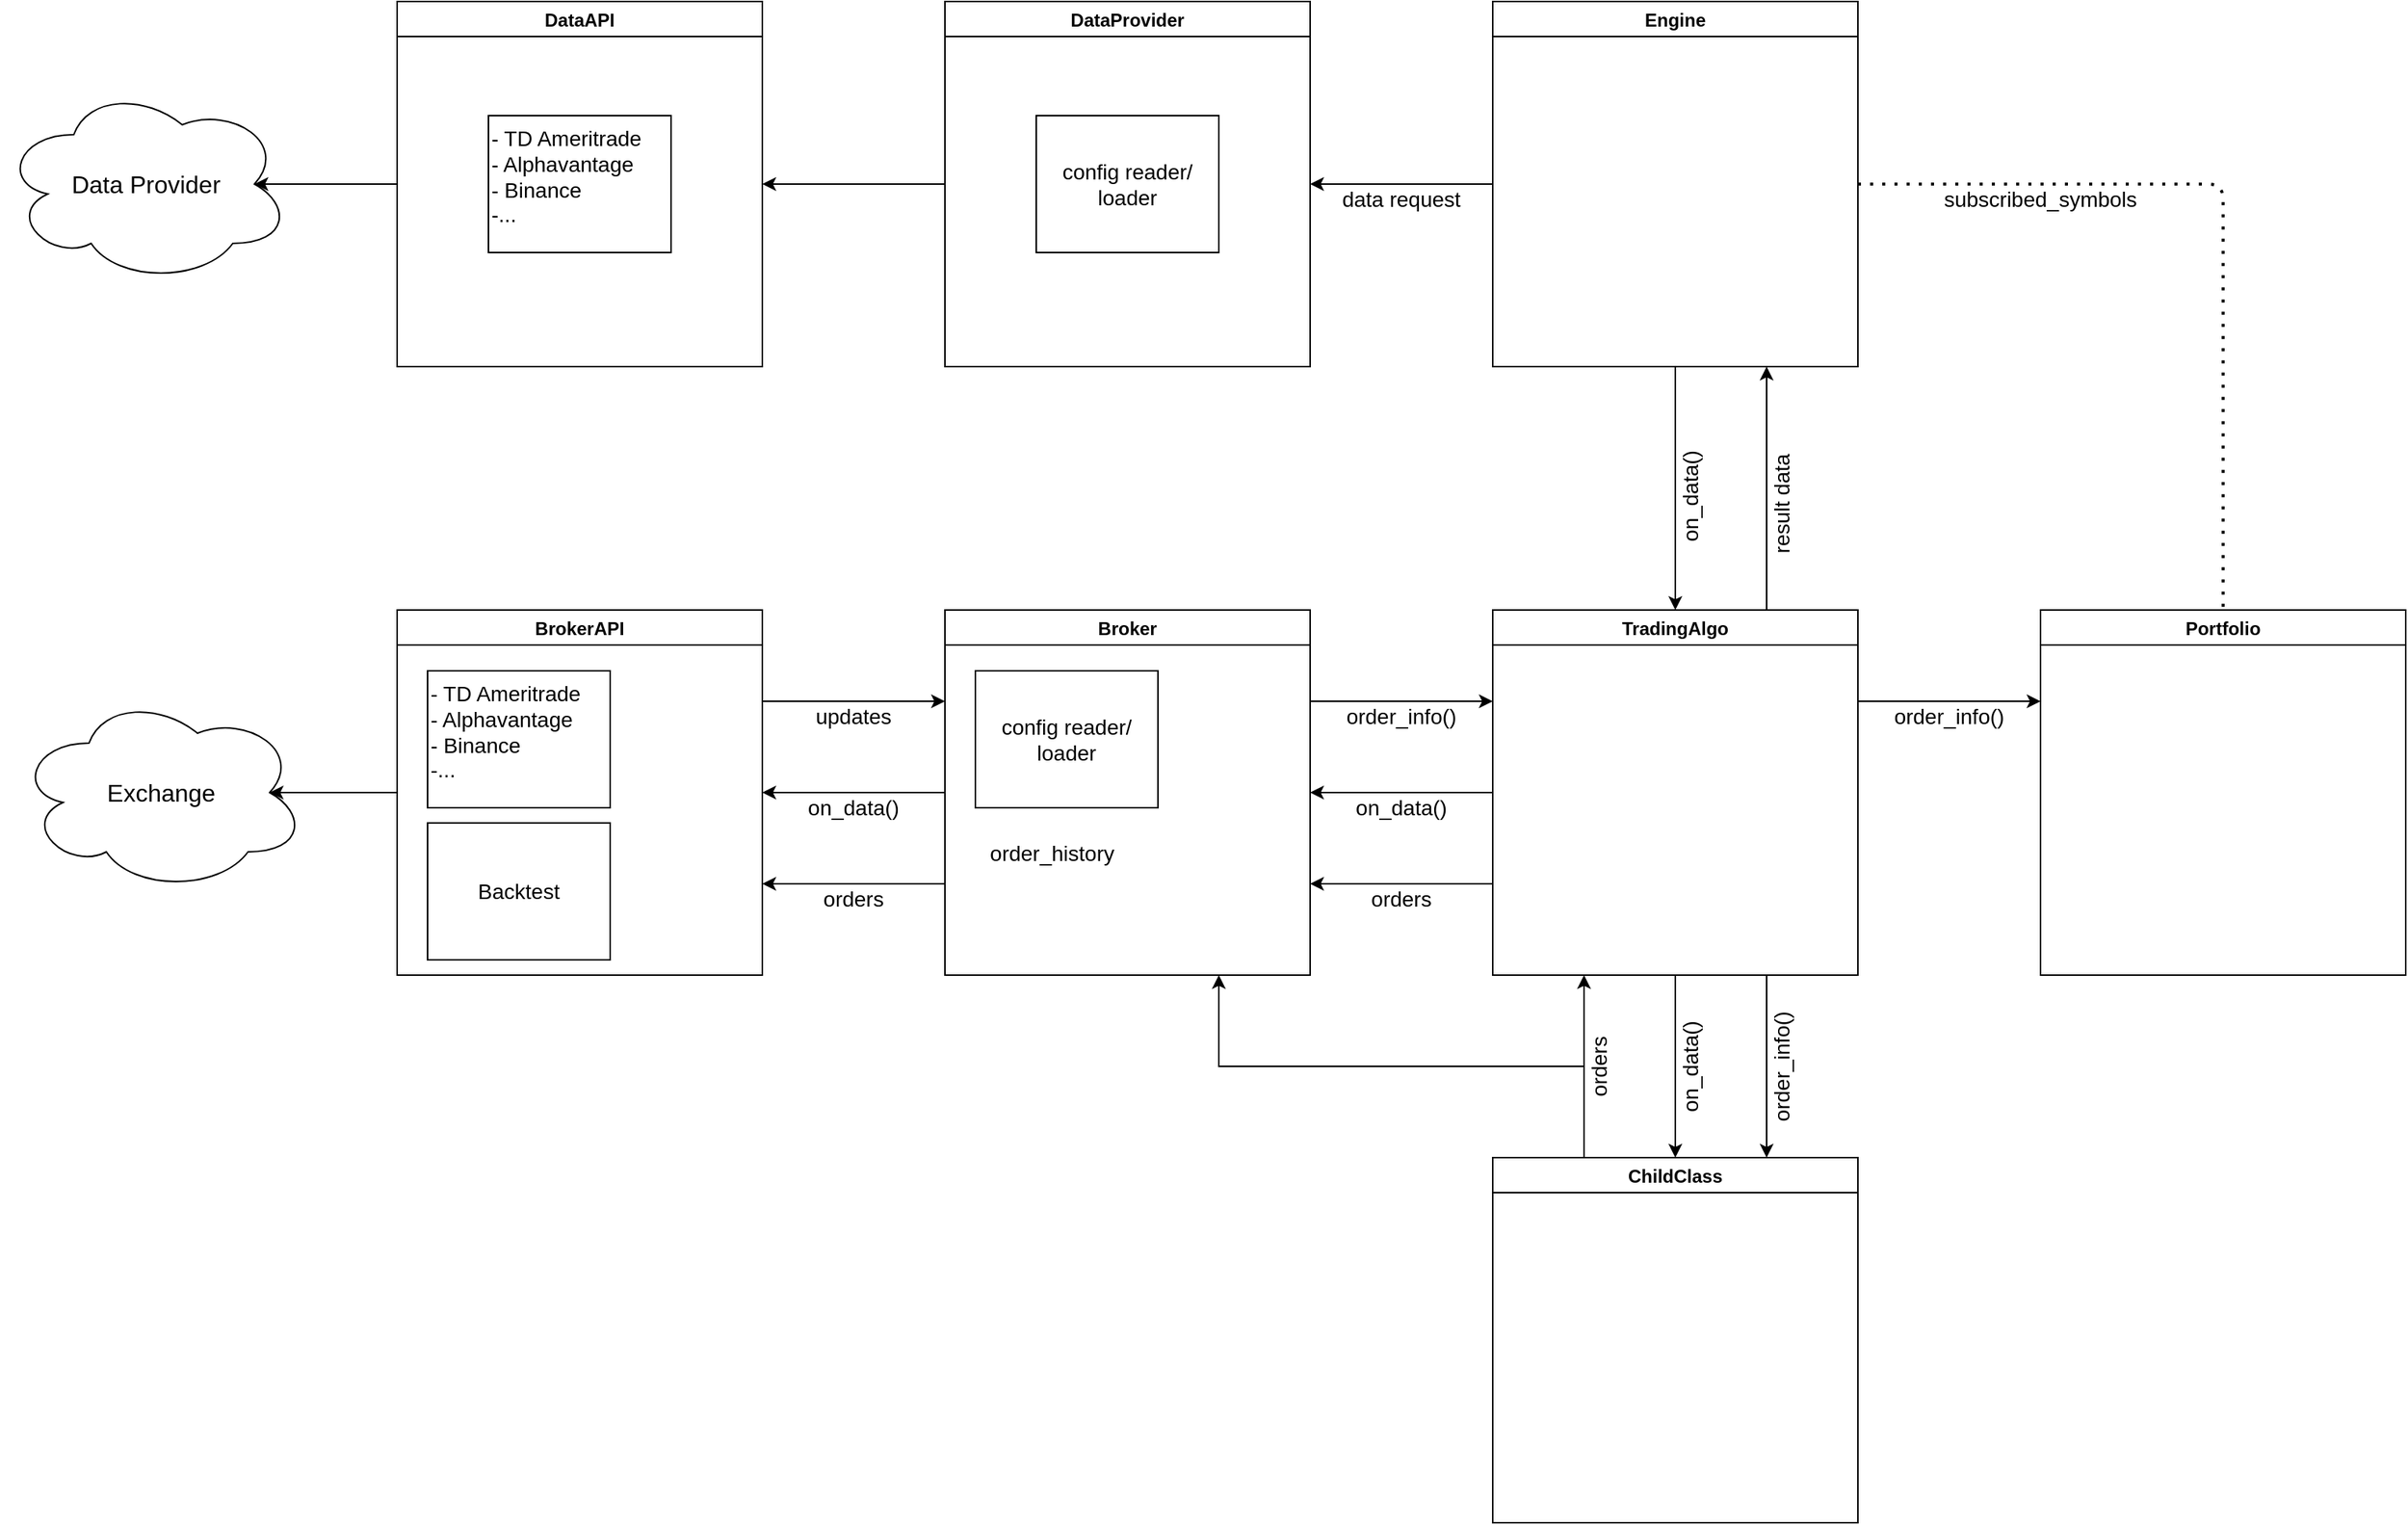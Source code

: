 <mxfile version="14.1.9" type="device"><diagram id="prtHgNgQTEPvFCAcTncT" name="Page-1"><mxGraphModel dx="1673" dy="936" grid="1" gridSize="10" guides="1" tooltips="1" connect="1" arrows="1" fold="1" page="0" pageScale="1" pageWidth="827" pageHeight="1169" math="0" shadow="0"><root><mxCell id="0"/><mxCell id="1" parent="0"/><mxCell id="L98sujV47VFuHQipVB1r-14" style="edgeStyle=orthogonalEdgeStyle;rounded=0;orthogonalLoop=1;jettySize=auto;html=1;entryX=0.5;entryY=0;entryDx=0;entryDy=0;" edge="1" parent="1" source="L98sujV47VFuHQipVB1r-3" target="L98sujV47VFuHQipVB1r-13"><mxGeometry relative="1" as="geometry"/></mxCell><mxCell id="L98sujV47VFuHQipVB1r-20" style="edgeStyle=orthogonalEdgeStyle;rounded=0;orthogonalLoop=1;jettySize=auto;html=1;exitX=0;exitY=0.5;exitDx=0;exitDy=0;entryX=1;entryY=0.5;entryDx=0;entryDy=0;" edge="1" parent="1" source="L98sujV47VFuHQipVB1r-3" target="L98sujV47VFuHQipVB1r-16"><mxGeometry relative="1" as="geometry"/></mxCell><mxCell id="L98sujV47VFuHQipVB1r-23" style="edgeStyle=orthogonalEdgeStyle;rounded=0;orthogonalLoop=1;jettySize=auto;html=1;exitX=0;exitY=0.75;exitDx=0;exitDy=0;entryX=1;entryY=0.75;entryDx=0;entryDy=0;" edge="1" parent="1" source="L98sujV47VFuHQipVB1r-3" target="L98sujV47VFuHQipVB1r-16"><mxGeometry relative="1" as="geometry"/></mxCell><mxCell id="L98sujV47VFuHQipVB1r-30" style="edgeStyle=orthogonalEdgeStyle;rounded=0;orthogonalLoop=1;jettySize=auto;html=1;exitX=1;exitY=0.25;exitDx=0;exitDy=0;entryX=0;entryY=0.25;entryDx=0;entryDy=0;" edge="1" parent="1" source="L98sujV47VFuHQipVB1r-3" target="L98sujV47VFuHQipVB1r-27"><mxGeometry relative="1" as="geometry"/></mxCell><mxCell id="L98sujV47VFuHQipVB1r-75" style="edgeStyle=orthogonalEdgeStyle;rounded=0;orthogonalLoop=1;jettySize=auto;html=1;exitX=0.75;exitY=1;exitDx=0;exitDy=0;entryX=0.75;entryY=0;entryDx=0;entryDy=0;" edge="1" parent="1" source="L98sujV47VFuHQipVB1r-3" target="L98sujV47VFuHQipVB1r-13"><mxGeometry relative="1" as="geometry"/></mxCell><mxCell id="L98sujV47VFuHQipVB1r-98" style="edgeStyle=orthogonalEdgeStyle;rounded=0;orthogonalLoop=1;jettySize=auto;html=1;exitX=0.75;exitY=0;exitDx=0;exitDy=0;entryX=0.75;entryY=1;entryDx=0;entryDy=0;" edge="1" parent="1" source="L98sujV47VFuHQipVB1r-3" target="L98sujV47VFuHQipVB1r-10"><mxGeometry relative="1" as="geometry"/></mxCell><mxCell id="L98sujV47VFuHQipVB1r-3" value="TradingAlgo" style="swimlane;rounded=0;shadow=0;sketch=0;glass=0;swimlaneLine=1;" vertex="1" parent="1"><mxGeometry x="1080" y="400" width="240" height="240" as="geometry"><mxRectangle x="1080" y="400" width="100" height="23" as="alternateBounds"/></mxGeometry></mxCell><mxCell id="L98sujV47VFuHQipVB1r-11" style="edgeStyle=orthogonalEdgeStyle;rounded=0;orthogonalLoop=1;jettySize=auto;html=1;" edge="1" parent="1" source="L98sujV47VFuHQipVB1r-10" target="L98sujV47VFuHQipVB1r-3"><mxGeometry relative="1" as="geometry"/></mxCell><mxCell id="L98sujV47VFuHQipVB1r-81" style="edgeStyle=orthogonalEdgeStyle;rounded=0;orthogonalLoop=1;jettySize=auto;html=1;entryX=1;entryY=0.5;entryDx=0;entryDy=0;" edge="1" parent="1" source="L98sujV47VFuHQipVB1r-10" target="L98sujV47VFuHQipVB1r-80"><mxGeometry relative="1" as="geometry"/></mxCell><mxCell id="L98sujV47VFuHQipVB1r-10" value="Engine" style="swimlane;rounded=0;shadow=0;sketch=0;glass=0;swimlaneLine=1;" vertex="1" parent="1"><mxGeometry x="1080" width="240" height="240" as="geometry"><mxRectangle x="1080" y="400" width="100" height="23" as="alternateBounds"/></mxGeometry></mxCell><mxCell id="L98sujV47VFuHQipVB1r-22" style="edgeStyle=orthogonalEdgeStyle;rounded=0;orthogonalLoop=1;jettySize=auto;html=1;exitX=0.25;exitY=0;exitDx=0;exitDy=0;entryX=0.25;entryY=1;entryDx=0;entryDy=0;" edge="1" parent="1" source="L98sujV47VFuHQipVB1r-13" target="L98sujV47VFuHQipVB1r-3"><mxGeometry relative="1" as="geometry"/></mxCell><mxCell id="L98sujV47VFuHQipVB1r-13" value="ChildClass" style="swimlane;rounded=0;shadow=0;sketch=0;glass=0;swimlaneLine=1;" vertex="1" parent="1"><mxGeometry x="1080" y="760" width="240" height="240" as="geometry"><mxRectangle x="1080" y="400" width="100" height="23" as="alternateBounds"/></mxGeometry></mxCell><mxCell id="L98sujV47VFuHQipVB1r-29" style="edgeStyle=orthogonalEdgeStyle;rounded=0;orthogonalLoop=1;jettySize=auto;html=1;exitX=1;exitY=0.25;exitDx=0;exitDy=0;entryX=0;entryY=0.25;entryDx=0;entryDy=0;" edge="1" parent="1" source="L98sujV47VFuHQipVB1r-16" target="L98sujV47VFuHQipVB1r-3"><mxGeometry relative="1" as="geometry"/></mxCell><mxCell id="L98sujV47VFuHQipVB1r-40" style="edgeStyle=orthogonalEdgeStyle;rounded=0;orthogonalLoop=1;jettySize=auto;html=1;exitX=0;exitY=0.75;exitDx=0;exitDy=0;entryX=1;entryY=0.75;entryDx=0;entryDy=0;" edge="1" parent="1" source="L98sujV47VFuHQipVB1r-16" target="L98sujV47VFuHQipVB1r-35"><mxGeometry relative="1" as="geometry"/></mxCell><mxCell id="L98sujV47VFuHQipVB1r-86" style="edgeStyle=orthogonalEdgeStyle;rounded=0;orthogonalLoop=1;jettySize=auto;html=1;exitX=0;exitY=0.5;exitDx=0;exitDy=0;entryX=1;entryY=0.5;entryDx=0;entryDy=0;" edge="1" parent="1" source="L98sujV47VFuHQipVB1r-16" target="L98sujV47VFuHQipVB1r-35"><mxGeometry relative="1" as="geometry"/></mxCell><mxCell id="L98sujV47VFuHQipVB1r-16" value="Broker" style="swimlane;rounded=0;shadow=0;sketch=0;glass=0;swimlaneLine=1;" vertex="1" parent="1"><mxGeometry x="720" y="400" width="240" height="240" as="geometry"><mxRectangle x="1080" y="400" width="100" height="23" as="alternateBounds"/></mxGeometry></mxCell><mxCell id="L98sujV47VFuHQipVB1r-85" value="&lt;font style=&quot;font-size: 14px&quot;&gt;config reader/&lt;br&gt;loader&lt;/font&gt;" style="rounded=0;whiteSpace=wrap;html=1;shadow=0;glass=0;comic=0;sketch=0;fillColor=none;align=center;verticalAlign=middle;" vertex="1" parent="L98sujV47VFuHQipVB1r-16"><mxGeometry x="20" y="40" width="120" height="90" as="geometry"/></mxCell><mxCell id="L98sujV47VFuHQipVB1r-94" value="&lt;span style=&quot;font-size: 14px&quot;&gt;order_history&lt;/span&gt;" style="text;html=1;align=center;verticalAlign=middle;resizable=0;points=[];autosize=1;" vertex="1" parent="L98sujV47VFuHQipVB1r-16"><mxGeometry x="20" y="150" width="100" height="20" as="geometry"/></mxCell><mxCell id="L98sujV47VFuHQipVB1r-19" value="&lt;span style=&quot;font-size: 14px&quot;&gt;on_data()&lt;/span&gt;" style="text;html=1;strokeColor=none;fillColor=none;align=center;verticalAlign=middle;whiteSpace=wrap;rounded=0;shadow=0;glass=0;sketch=0;rotation=-90;" vertex="1" parent="1"><mxGeometry x="1190" y="690" width="40" height="20" as="geometry"/></mxCell><mxCell id="L98sujV47VFuHQipVB1r-21" value="&lt;span style=&quot;font-size: 14px&quot;&gt;on_data()&lt;/span&gt;" style="text;html=1;strokeColor=none;fillColor=none;align=center;verticalAlign=middle;whiteSpace=wrap;rounded=0;shadow=0;glass=0;sketch=0;" vertex="1" parent="1"><mxGeometry x="1000" y="520" width="40" height="20" as="geometry"/></mxCell><mxCell id="L98sujV47VFuHQipVB1r-101" style="edgeStyle=orthogonalEdgeStyle;rounded=0;orthogonalLoop=1;jettySize=auto;html=1;entryX=0.75;entryY=1;entryDx=0;entryDy=0;" edge="1" parent="1" source="L98sujV47VFuHQipVB1r-24" target="L98sujV47VFuHQipVB1r-16"><mxGeometry relative="1" as="geometry"/></mxCell><mxCell id="L98sujV47VFuHQipVB1r-24" value="&lt;span style=&quot;font-size: 14px&quot;&gt;orders&lt;/span&gt;" style="text;html=1;strokeColor=none;fillColor=none;align=center;verticalAlign=middle;whiteSpace=wrap;rounded=0;shadow=0;glass=0;sketch=0;rotation=-90;" vertex="1" parent="1"><mxGeometry x="1130" y="690" width="40" height="20" as="geometry"/></mxCell><mxCell id="L98sujV47VFuHQipVB1r-25" value="&lt;span style=&quot;font-size: 14px&quot;&gt;orders&lt;/span&gt;" style="text;html=1;strokeColor=none;fillColor=none;align=center;verticalAlign=middle;whiteSpace=wrap;rounded=0;shadow=0;glass=0;sketch=0;" vertex="1" parent="1"><mxGeometry x="1000" y="580" width="40" height="20" as="geometry"/></mxCell><mxCell id="L98sujV47VFuHQipVB1r-27" value="Portfolio" style="swimlane;rounded=0;shadow=0;sketch=0;glass=0;swimlaneLine=1;" vertex="1" parent="1"><mxGeometry x="1440" y="400" width="240" height="240" as="geometry"><mxRectangle x="1080" y="400" width="100" height="23" as="alternateBounds"/></mxGeometry></mxCell><mxCell id="L98sujV47VFuHQipVB1r-31" value="&lt;span style=&quot;font-size: 14px&quot;&gt;order_info()&lt;/span&gt;" style="text;html=1;strokeColor=none;fillColor=none;align=center;verticalAlign=middle;whiteSpace=wrap;rounded=0;shadow=0;glass=0;sketch=0;" vertex="1" parent="1"><mxGeometry x="980" y="460" width="80" height="20" as="geometry"/></mxCell><mxCell id="L98sujV47VFuHQipVB1r-38" style="edgeStyle=orthogonalEdgeStyle;rounded=0;orthogonalLoop=1;jettySize=auto;html=1;exitX=1;exitY=0.25;exitDx=0;exitDy=0;entryX=0;entryY=0.25;entryDx=0;entryDy=0;" edge="1" parent="1" source="L98sujV47VFuHQipVB1r-35" target="L98sujV47VFuHQipVB1r-16"><mxGeometry relative="1" as="geometry"/></mxCell><mxCell id="L98sujV47VFuHQipVB1r-43" style="edgeStyle=orthogonalEdgeStyle;rounded=0;orthogonalLoop=1;jettySize=auto;html=1;exitX=0;exitY=0.5;exitDx=0;exitDy=0;entryX=0.875;entryY=0.5;entryDx=0;entryDy=0;entryPerimeter=0;" edge="1" parent="1" source="L98sujV47VFuHQipVB1r-35" target="L98sujV47VFuHQipVB1r-42"><mxGeometry relative="1" as="geometry"/></mxCell><mxCell id="L98sujV47VFuHQipVB1r-35" value="BrokerAPI" style="swimlane;rounded=0;shadow=0;sketch=0;glass=0;swimlaneLine=1;" vertex="1" parent="1"><mxGeometry x="360" y="400" width="240" height="240" as="geometry"><mxRectangle x="360" y="400" width="100" height="23" as="alternateBounds"/></mxGeometry></mxCell><mxCell id="L98sujV47VFuHQipVB1r-61" value="&lt;font style=&quot;font-size: 14px&quot;&gt;- TD Ameritrade&lt;br&gt;- Alphavantage&lt;br&gt;- Binance&lt;br&gt;-...&lt;/font&gt;" style="rounded=0;whiteSpace=wrap;html=1;shadow=0;glass=0;comic=0;sketch=0;fillColor=none;align=left;verticalAlign=top;" vertex="1" parent="L98sujV47VFuHQipVB1r-35"><mxGeometry x="20" y="40" width="120" height="90" as="geometry"/></mxCell><mxCell id="L98sujV47VFuHQipVB1r-84" value="&lt;span style=&quot;font-size: 14px&quot;&gt;Backtest&lt;/span&gt;" style="rounded=0;whiteSpace=wrap;html=1;shadow=0;glass=0;comic=0;sketch=0;fillColor=none;align=center;verticalAlign=middle;" vertex="1" parent="L98sujV47VFuHQipVB1r-35"><mxGeometry x="20" y="140" width="120" height="90" as="geometry"/></mxCell><mxCell id="L98sujV47VFuHQipVB1r-39" value="&lt;span style=&quot;font-size: 14px&quot;&gt;updates&lt;/span&gt;" style="text;html=1;strokeColor=none;fillColor=none;align=center;verticalAlign=middle;whiteSpace=wrap;rounded=0;shadow=0;glass=0;sketch=0;" vertex="1" parent="1"><mxGeometry x="640" y="460" width="40" height="20" as="geometry"/></mxCell><mxCell id="L98sujV47VFuHQipVB1r-41" value="&lt;span style=&quot;font-size: 14px&quot;&gt;orders&lt;/span&gt;" style="text;html=1;strokeColor=none;fillColor=none;align=center;verticalAlign=middle;whiteSpace=wrap;rounded=0;shadow=0;glass=0;sketch=0;" vertex="1" parent="1"><mxGeometry x="640" y="580" width="40" height="20" as="geometry"/></mxCell><mxCell id="L98sujV47VFuHQipVB1r-42" value="Exchange" style="ellipse;shape=cloud;whiteSpace=wrap;html=1;rounded=0;shadow=0;glass=0;sketch=0;fontSize=16;" vertex="1" parent="1"><mxGeometry x="110" y="455" width="190" height="130" as="geometry"/></mxCell><mxCell id="L98sujV47VFuHQipVB1r-73" value="" style="endArrow=none;dashed=1;html=1;dashPattern=1 3;strokeWidth=2;entryX=0.5;entryY=0;entryDx=0;entryDy=0;exitX=1;exitY=0.5;exitDx=0;exitDy=0;" edge="1" parent="1" source="L98sujV47VFuHQipVB1r-10" target="L98sujV47VFuHQipVB1r-27"><mxGeometry width="50" height="50" relative="1" as="geometry"><mxPoint x="1250" y="270" as="sourcePoint"/><mxPoint x="1400" y="290" as="targetPoint"/><Array as="points"><mxPoint x="1560" y="120"/></Array></mxGeometry></mxCell><mxCell id="L98sujV47VFuHQipVB1r-74" value="&lt;font style=&quot;font-size: 14px&quot;&gt;subscribed_symbols&lt;/font&gt;" style="text;html=1;strokeColor=none;fillColor=none;align=center;verticalAlign=middle;whiteSpace=wrap;rounded=0;shadow=0;glass=0;comic=0;sketch=0;" vertex="1" parent="1"><mxGeometry x="1360" y="120" width="160" height="20" as="geometry"/></mxCell><mxCell id="L98sujV47VFuHQipVB1r-76" value="&lt;span style=&quot;font-size: 14px&quot;&gt;order_info()&lt;/span&gt;" style="text;html=1;strokeColor=none;fillColor=none;align=center;verticalAlign=middle;whiteSpace=wrap;rounded=0;shadow=0;glass=0;sketch=0;rotation=-90;" vertex="1" parent="1"><mxGeometry x="1230" y="690" width="80" height="20" as="geometry"/></mxCell><mxCell id="L98sujV47VFuHQipVB1r-78" value="&lt;span style=&quot;font-size: 14px&quot;&gt;order_info()&lt;/span&gt;" style="text;html=1;strokeColor=none;fillColor=none;align=center;verticalAlign=middle;whiteSpace=wrap;rounded=0;shadow=0;glass=0;sketch=0;" vertex="1" parent="1"><mxGeometry x="1340" y="460" width="80" height="20" as="geometry"/></mxCell><mxCell id="L98sujV47VFuHQipVB1r-79" value="&lt;span style=&quot;font-size: 14px&quot;&gt;on_data()&lt;/span&gt;" style="text;html=1;strokeColor=none;fillColor=none;align=center;verticalAlign=middle;whiteSpace=wrap;rounded=0;shadow=0;glass=0;sketch=0;rotation=-90;" vertex="1" parent="1"><mxGeometry x="1175" y="315" width="70" height="20" as="geometry"/></mxCell><mxCell id="L98sujV47VFuHQipVB1r-91" style="edgeStyle=orthogonalEdgeStyle;rounded=0;orthogonalLoop=1;jettySize=auto;html=1;exitX=0;exitY=0.5;exitDx=0;exitDy=0;entryX=1;entryY=0.5;entryDx=0;entryDy=0;" edge="1" parent="1" source="L98sujV47VFuHQipVB1r-80" target="L98sujV47VFuHQipVB1r-89"><mxGeometry relative="1" as="geometry"/></mxCell><mxCell id="L98sujV47VFuHQipVB1r-80" value="DataProvider" style="swimlane;rounded=0;shadow=0;sketch=0;glass=0;swimlaneLine=1;" vertex="1" parent="1"><mxGeometry x="720" width="240" height="240" as="geometry"><mxRectangle x="1080" y="400" width="100" height="23" as="alternateBounds"/></mxGeometry></mxCell><mxCell id="L98sujV47VFuHQipVB1r-92" value="&lt;font style=&quot;font-size: 14px&quot;&gt;config reader/&lt;br&gt;loader&lt;/font&gt;" style="rounded=0;whiteSpace=wrap;html=1;shadow=0;glass=0;comic=0;sketch=0;fillColor=none;align=center;verticalAlign=middle;" vertex="1" parent="L98sujV47VFuHQipVB1r-80"><mxGeometry x="60" y="75" width="120" height="90" as="geometry"/></mxCell><mxCell id="L98sujV47VFuHQipVB1r-83" value="&lt;span style=&quot;font-size: 14px&quot;&gt;data request&lt;/span&gt;" style="text;html=1;strokeColor=none;fillColor=none;align=center;verticalAlign=middle;whiteSpace=wrap;rounded=0;shadow=0;glass=0;sketch=0;" vertex="1" parent="1"><mxGeometry x="970" y="120" width="100" height="20" as="geometry"/></mxCell><mxCell id="L98sujV47VFuHQipVB1r-87" value="&lt;span style=&quot;font-size: 14px&quot;&gt;on_data()&lt;/span&gt;" style="text;html=1;strokeColor=none;fillColor=none;align=center;verticalAlign=middle;whiteSpace=wrap;rounded=0;shadow=0;glass=0;sketch=0;" vertex="1" parent="1"><mxGeometry x="640" y="520" width="40" height="20" as="geometry"/></mxCell><mxCell id="L98sujV47VFuHQipVB1r-88" value="Data Provider" style="ellipse;shape=cloud;whiteSpace=wrap;html=1;rounded=0;shadow=0;glass=0;sketch=0;fontSize=16;" vertex="1" parent="1"><mxGeometry x="100" y="55" width="190" height="130" as="geometry"/></mxCell><mxCell id="L98sujV47VFuHQipVB1r-90" style="edgeStyle=orthogonalEdgeStyle;rounded=0;orthogonalLoop=1;jettySize=auto;html=1;entryX=0.875;entryY=0.5;entryDx=0;entryDy=0;entryPerimeter=0;" edge="1" parent="1" source="L98sujV47VFuHQipVB1r-89" target="L98sujV47VFuHQipVB1r-88"><mxGeometry relative="1" as="geometry"/></mxCell><mxCell id="L98sujV47VFuHQipVB1r-89" value="DataAPI" style="swimlane;rounded=0;shadow=0;sketch=0;glass=0;swimlaneLine=1;" vertex="1" parent="1"><mxGeometry x="360" width="240" height="240" as="geometry"><mxRectangle x="1080" y="400" width="100" height="23" as="alternateBounds"/></mxGeometry></mxCell><mxCell id="L98sujV47VFuHQipVB1r-93" value="&lt;font style=&quot;font-size: 14px&quot;&gt;- TD Ameritrade&lt;br&gt;- Alphavantage&lt;br&gt;- Binance&lt;br&gt;-...&lt;/font&gt;" style="rounded=0;whiteSpace=wrap;html=1;shadow=0;glass=0;comic=0;sketch=0;fillColor=none;align=left;verticalAlign=top;" vertex="1" parent="L98sujV47VFuHQipVB1r-89"><mxGeometry x="60" y="75" width="120" height="90" as="geometry"/></mxCell><mxCell id="L98sujV47VFuHQipVB1r-99" value="&lt;span style=&quot;font-size: 14px&quot;&gt;result data&lt;/span&gt;" style="text;html=1;strokeColor=none;fillColor=none;align=center;verticalAlign=middle;whiteSpace=wrap;rounded=0;shadow=0;glass=0;sketch=0;rotation=-90;" vertex="1" parent="1"><mxGeometry x="1205" y="320" width="130" height="20" as="geometry"/></mxCell></root></mxGraphModel></diagram></mxfile>